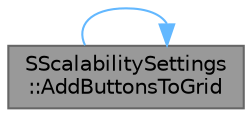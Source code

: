 digraph "SScalabilitySettings::AddButtonsToGrid"
{
 // INTERACTIVE_SVG=YES
 // LATEX_PDF_SIZE
  bgcolor="transparent";
  edge [fontname=Helvetica,fontsize=10,labelfontname=Helvetica,labelfontsize=10];
  node [fontname=Helvetica,fontsize=10,shape=box,height=0.2,width=0.4];
  rankdir="LR";
  Node1 [id="Node000001",label="SScalabilitySettings\l::AddButtonsToGrid",height=0.2,width=0.4,color="gray40", fillcolor="grey60", style="filled", fontcolor="black",tooltip="Adds buttons for one settings strip to the grid."];
  Node1 -> Node1 [id="edge1_Node000001_Node000001",color="steelblue1",style="solid",tooltip=" "];
}
